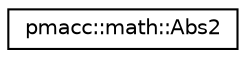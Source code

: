 digraph "Graphical Class Hierarchy"
{
 // LATEX_PDF_SIZE
  edge [fontname="Helvetica",fontsize="10",labelfontname="Helvetica",labelfontsize="10"];
  node [fontname="Helvetica",fontsize="10",shape=record];
  rankdir="LR";
  Node0 [label="pmacc::math::Abs2",height=0.2,width=0.4,color="black", fillcolor="white", style="filled",URL="$structpmacc_1_1math_1_1_abs2.html",tooltip=" "];
}
